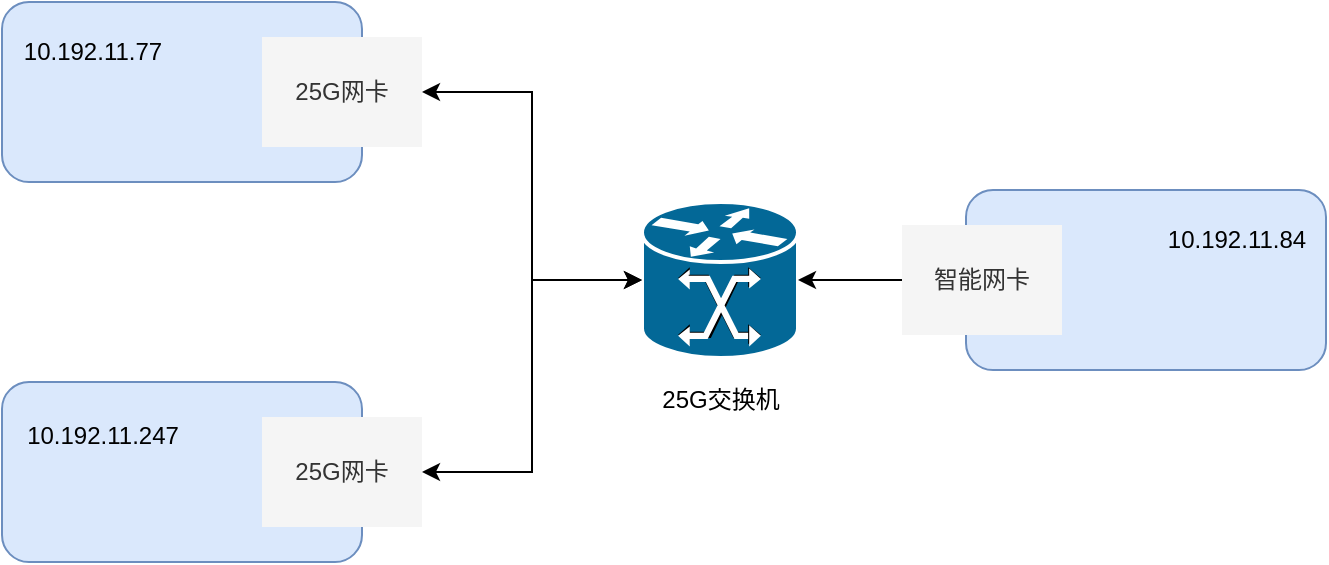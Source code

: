 <mxfile version="21.6.9" type="github">
  <diagram name="第 1 页" id="22OlHM2PYEOw6OhiyrgF">
    <mxGraphModel dx="1379" dy="751" grid="1" gridSize="10" guides="1" tooltips="1" connect="1" arrows="1" fold="1" page="1" pageScale="1" pageWidth="827" pageHeight="1169" math="0" shadow="0">
      <root>
        <mxCell id="0" />
        <mxCell id="1" parent="0" />
        <mxCell id="4fkXrxAAlHRIrl3kg4tR-7" value="" style="shape=mxgraph.cisco.switches.mgx_8000_multiservice_switch;sketch=0;html=1;pointerEvents=1;dashed=0;fillColor=#036897;strokeColor=#ffffff;strokeWidth=2;verticalLabelPosition=bottom;verticalAlign=top;align=center;outlineConnect=0;" vertex="1" parent="1">
          <mxGeometry x="410" y="230" width="78" height="78" as="geometry" />
        </mxCell>
        <mxCell id="4fkXrxAAlHRIrl3kg4tR-10" value="25G交换机" style="text;html=1;align=center;verticalAlign=middle;resizable=0;points=[];autosize=1;strokeColor=none;fillColor=none;" vertex="1" parent="1">
          <mxGeometry x="409" y="314" width="80" height="30" as="geometry" />
        </mxCell>
        <mxCell id="4fkXrxAAlHRIrl3kg4tR-13" value="" style="group" vertex="1" connectable="0" parent="1">
          <mxGeometry x="90" y="130" width="210" height="90" as="geometry" />
        </mxCell>
        <mxCell id="4fkXrxAAlHRIrl3kg4tR-1" value="" style="rounded=1;whiteSpace=wrap;html=1;fillColor=#dae8fc;strokeColor=#6c8ebf;" vertex="1" parent="4fkXrxAAlHRIrl3kg4tR-13">
          <mxGeometry width="180" height="90" as="geometry" />
        </mxCell>
        <mxCell id="4fkXrxAAlHRIrl3kg4tR-2" value="10.192.11.77" style="text;html=1;align=center;verticalAlign=middle;resizable=0;points=[];autosize=1;strokeColor=none;fillColor=none;" vertex="1" parent="4fkXrxAAlHRIrl3kg4tR-13">
          <mxGeometry y="10" width="90" height="30" as="geometry" />
        </mxCell>
        <mxCell id="4fkXrxAAlHRIrl3kg4tR-11" value="25G网卡" style="rounded=0;whiteSpace=wrap;html=1;fillColor=#f5f5f5;fontColor=#333333;strokeColor=none;" vertex="1" parent="4fkXrxAAlHRIrl3kg4tR-13">
          <mxGeometry x="130" y="17.5" width="80" height="55" as="geometry" />
        </mxCell>
        <mxCell id="4fkXrxAAlHRIrl3kg4tR-14" value="" style="group" vertex="1" connectable="0" parent="1">
          <mxGeometry x="90" y="320" width="210" height="90" as="geometry" />
        </mxCell>
        <mxCell id="4fkXrxAAlHRIrl3kg4tR-3" value="" style="rounded=1;whiteSpace=wrap;html=1;fillColor=#dae8fc;strokeColor=#6c8ebf;" vertex="1" parent="4fkXrxAAlHRIrl3kg4tR-14">
          <mxGeometry width="180" height="90" as="geometry" />
        </mxCell>
        <mxCell id="4fkXrxAAlHRIrl3kg4tR-4" value="10.192.11.247" style="text;html=1;align=center;verticalAlign=middle;resizable=0;points=[];autosize=1;strokeColor=none;fillColor=none;" vertex="1" parent="4fkXrxAAlHRIrl3kg4tR-14">
          <mxGeometry y="12" width="100" height="30" as="geometry" />
        </mxCell>
        <mxCell id="4fkXrxAAlHRIrl3kg4tR-12" value="25G网卡" style="rounded=0;whiteSpace=wrap;html=1;fillColor=#f5f5f5;fontColor=#333333;strokeColor=none;" vertex="1" parent="4fkXrxAAlHRIrl3kg4tR-14">
          <mxGeometry x="130" y="17.5" width="80" height="55" as="geometry" />
        </mxCell>
        <mxCell id="4fkXrxAAlHRIrl3kg4tR-16" value="" style="group" vertex="1" connectable="0" parent="1">
          <mxGeometry x="540" y="224" width="212" height="90" as="geometry" />
        </mxCell>
        <mxCell id="4fkXrxAAlHRIrl3kg4tR-5" value="" style="rounded=1;whiteSpace=wrap;html=1;fillColor=#dae8fc;strokeColor=#6c8ebf;" vertex="1" parent="4fkXrxAAlHRIrl3kg4tR-16">
          <mxGeometry x="32" width="180" height="90" as="geometry" />
        </mxCell>
        <mxCell id="4fkXrxAAlHRIrl3kg4tR-6" value="10.192.11.84" style="text;html=1;align=center;verticalAlign=middle;resizable=0;points=[];autosize=1;strokeColor=none;fillColor=none;" vertex="1" parent="4fkXrxAAlHRIrl3kg4tR-16">
          <mxGeometry x="122" y="10" width="90" height="30" as="geometry" />
        </mxCell>
        <mxCell id="4fkXrxAAlHRIrl3kg4tR-15" value="智能网卡" style="rounded=0;whiteSpace=wrap;html=1;fillColor=#f5f5f5;fontColor=#333333;strokeColor=none;" vertex="1" parent="4fkXrxAAlHRIrl3kg4tR-16">
          <mxGeometry y="17.5" width="80" height="55" as="geometry" />
        </mxCell>
        <mxCell id="4fkXrxAAlHRIrl3kg4tR-17" style="edgeStyle=orthogonalEdgeStyle;rounded=0;orthogonalLoop=1;jettySize=auto;html=1;exitX=1;exitY=0.5;exitDx=0;exitDy=0;entryX=0;entryY=0.5;entryDx=0;entryDy=0;entryPerimeter=0;startArrow=classic;startFill=1;" edge="1" parent="1" source="4fkXrxAAlHRIrl3kg4tR-11" target="4fkXrxAAlHRIrl3kg4tR-7">
          <mxGeometry relative="1" as="geometry" />
        </mxCell>
        <mxCell id="4fkXrxAAlHRIrl3kg4tR-18" style="edgeStyle=orthogonalEdgeStyle;rounded=0;orthogonalLoop=1;jettySize=auto;html=1;exitX=1;exitY=0.5;exitDx=0;exitDy=0;entryX=0;entryY=0.5;entryDx=0;entryDy=0;entryPerimeter=0;startArrow=classic;startFill=1;" edge="1" parent="1" source="4fkXrxAAlHRIrl3kg4tR-12" target="4fkXrxAAlHRIrl3kg4tR-7">
          <mxGeometry relative="1" as="geometry" />
        </mxCell>
        <mxCell id="4fkXrxAAlHRIrl3kg4tR-19" style="edgeStyle=orthogonalEdgeStyle;rounded=0;orthogonalLoop=1;jettySize=auto;html=1;exitX=0;exitY=0.5;exitDx=0;exitDy=0;entryX=1;entryY=0.5;entryDx=0;entryDy=0;entryPerimeter=0;" edge="1" parent="1" source="4fkXrxAAlHRIrl3kg4tR-15" target="4fkXrxAAlHRIrl3kg4tR-7">
          <mxGeometry relative="1" as="geometry" />
        </mxCell>
      </root>
    </mxGraphModel>
  </diagram>
</mxfile>
